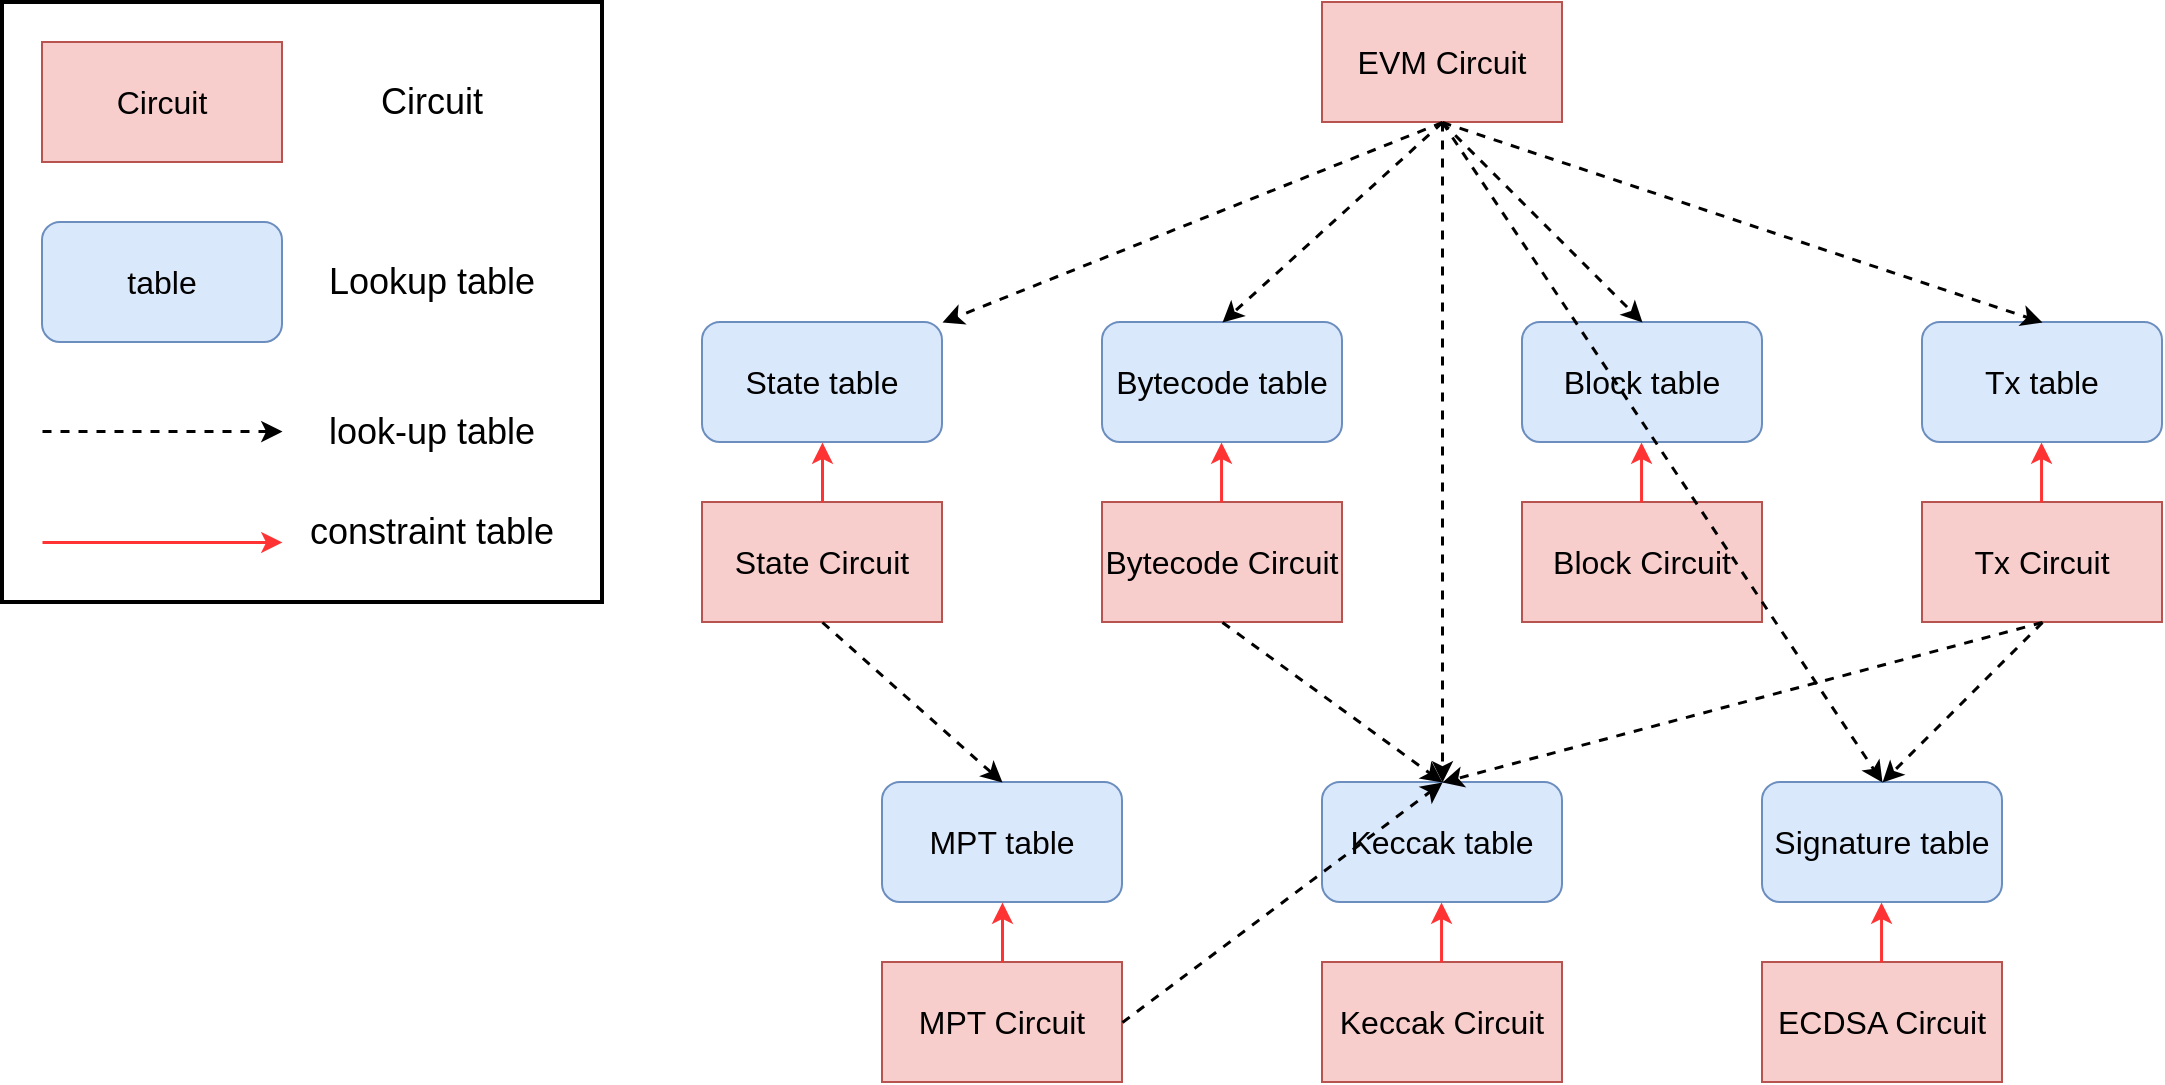 <mxfile version="20.0.1" type="github">
  <diagram id="bQs8dvu6adfqrPa5oPls" name="Page-1">
    <mxGraphModel dx="1820" dy="628" grid="1" gridSize="10" guides="1" tooltips="1" connect="1" arrows="1" fold="1" page="1" pageScale="1" pageWidth="850" pageHeight="1100" math="0" shadow="0">
      <root>
        <mxCell id="0" />
        <mxCell id="1" parent="0" />
        <mxCell id="A2KmB-mFcKWk-m9wnVrU-2" value="&lt;font style=&quot;font-size: 16px;&quot;&gt;State table&lt;/font&gt;" style="rounded=1;whiteSpace=wrap;html=1;fillColor=#dae8fc;strokeColor=#6c8ebf;" vertex="1" parent="1">
          <mxGeometry x="50" y="250" width="120" height="60" as="geometry" />
        </mxCell>
        <mxCell id="A2KmB-mFcKWk-m9wnVrU-3" value="&lt;font style=&quot;font-size: 16px;&quot;&gt;Bytecode table&lt;/font&gt;" style="rounded=1;whiteSpace=wrap;html=1;fillColor=#dae8fc;strokeColor=#6c8ebf;" vertex="1" parent="1">
          <mxGeometry x="250" y="250" width="120" height="60" as="geometry" />
        </mxCell>
        <mxCell id="A2KmB-mFcKWk-m9wnVrU-4" value="&lt;font style=&quot;font-size: 16px;&quot;&gt;Block table&lt;br&gt;&lt;/font&gt;" style="rounded=1;whiteSpace=wrap;html=1;fillColor=#dae8fc;strokeColor=#6c8ebf;" vertex="1" parent="1">
          <mxGeometry x="460" y="250" width="120" height="60" as="geometry" />
        </mxCell>
        <mxCell id="A2KmB-mFcKWk-m9wnVrU-5" value="&lt;font style=&quot;font-size: 16px;&quot;&gt;Tx table&lt;/font&gt;" style="rounded=1;whiteSpace=wrap;html=1;fillColor=#dae8fc;strokeColor=#6c8ebf;" vertex="1" parent="1">
          <mxGeometry x="660" y="250" width="120" height="60" as="geometry" />
        </mxCell>
        <mxCell id="A2KmB-mFcKWk-m9wnVrU-6" value="&lt;font style=&quot;font-size: 16px;&quot;&gt;Signature table&lt;/font&gt;" style="rounded=1;whiteSpace=wrap;html=1;fillColor=#dae8fc;strokeColor=#6c8ebf;" vertex="1" parent="1">
          <mxGeometry x="580" y="480" width="120" height="60" as="geometry" />
        </mxCell>
        <mxCell id="A2KmB-mFcKWk-m9wnVrU-7" value="&lt;font style=&quot;font-size: 16px;&quot;&gt;Keccak table&lt;/font&gt;" style="rounded=1;whiteSpace=wrap;html=1;fillColor=#dae8fc;strokeColor=#6c8ebf;" vertex="1" parent="1">
          <mxGeometry x="360" y="480" width="120" height="60" as="geometry" />
        </mxCell>
        <mxCell id="A2KmB-mFcKWk-m9wnVrU-8" value="&lt;font style=&quot;font-size: 16px;&quot;&gt;MPT table&lt;/font&gt;" style="rounded=1;whiteSpace=wrap;html=1;fillColor=#dae8fc;strokeColor=#6c8ebf;" vertex="1" parent="1">
          <mxGeometry x="140" y="480" width="120" height="60" as="geometry" />
        </mxCell>
        <mxCell id="A2KmB-mFcKWk-m9wnVrU-9" value="&lt;span style=&quot;&quot;&gt;EVM Circuit&lt;/span&gt;" style="rounded=0;whiteSpace=wrap;html=1;fontSize=16;fillColor=#f8cecc;strokeColor=#b85450;" vertex="1" parent="1">
          <mxGeometry x="360" y="90" width="120" height="60" as="geometry" />
        </mxCell>
        <mxCell id="A2KmB-mFcKWk-m9wnVrU-10" value="&lt;span style=&quot;&quot;&gt;State Circuit&lt;/span&gt;" style="rounded=0;whiteSpace=wrap;html=1;fontSize=16;fillColor=#f8cecc;strokeColor=#b85450;" vertex="1" parent="1">
          <mxGeometry x="50" y="340" width="120" height="60" as="geometry" />
        </mxCell>
        <mxCell id="A2KmB-mFcKWk-m9wnVrU-11" value="&lt;span style=&quot;&quot;&gt;Bytecode Circuit&lt;/span&gt;" style="rounded=0;whiteSpace=wrap;html=1;fontSize=16;fillColor=#f8cecc;strokeColor=#b85450;" vertex="1" parent="1">
          <mxGeometry x="250" y="340" width="120" height="60" as="geometry" />
        </mxCell>
        <mxCell id="A2KmB-mFcKWk-m9wnVrU-12" value="&lt;span style=&quot;&quot;&gt;Block Circuit&lt;/span&gt;" style="rounded=0;whiteSpace=wrap;html=1;fontSize=16;fillColor=#f8cecc;strokeColor=#b85450;" vertex="1" parent="1">
          <mxGeometry x="460" y="340" width="120" height="60" as="geometry" />
        </mxCell>
        <mxCell id="A2KmB-mFcKWk-m9wnVrU-13" value="&lt;span style=&quot;&quot;&gt;Tx Circuit&lt;/span&gt;" style="rounded=0;whiteSpace=wrap;html=1;fontSize=16;fillColor=#f8cecc;strokeColor=#b85450;" vertex="1" parent="1">
          <mxGeometry x="660" y="340" width="120" height="60" as="geometry" />
        </mxCell>
        <mxCell id="A2KmB-mFcKWk-m9wnVrU-14" value="&lt;span style=&quot;&quot;&gt;ECDSA Circuit&lt;/span&gt;" style="rounded=0;whiteSpace=wrap;html=1;fontSize=16;fillColor=#f8cecc;strokeColor=#b85450;" vertex="1" parent="1">
          <mxGeometry x="580" y="570" width="120" height="60" as="geometry" />
        </mxCell>
        <mxCell id="A2KmB-mFcKWk-m9wnVrU-15" value="&lt;span style=&quot;&quot;&gt;Keccak Circuit&lt;/span&gt;" style="rounded=0;whiteSpace=wrap;html=1;fontSize=16;fillColor=#f8cecc;strokeColor=#b85450;" vertex="1" parent="1">
          <mxGeometry x="360" y="570" width="120" height="60" as="geometry" />
        </mxCell>
        <mxCell id="A2KmB-mFcKWk-m9wnVrU-16" value="&lt;span style=&quot;&quot;&gt;MPT Circuit&lt;/span&gt;" style="rounded=0;whiteSpace=wrap;html=1;fontSize=16;fillColor=#f8cecc;strokeColor=#b85450;" vertex="1" parent="1">
          <mxGeometry x="140" y="570" width="120" height="60" as="geometry" />
        </mxCell>
        <mxCell id="A2KmB-mFcKWk-m9wnVrU-17" value="" style="endArrow=classic;html=1;rounded=0;fontSize=16;exitX=0.5;exitY=1;exitDx=0;exitDy=0;entryX=1;entryY=0;entryDx=0;entryDy=0;dashed=1;strokeWidth=1.5;" edge="1" parent="1" source="A2KmB-mFcKWk-m9wnVrU-9" target="A2KmB-mFcKWk-m9wnVrU-2">
          <mxGeometry width="50" height="50" relative="1" as="geometry">
            <mxPoint x="400" y="380" as="sourcePoint" />
            <mxPoint x="450" y="330" as="targetPoint" />
          </mxGeometry>
        </mxCell>
        <mxCell id="A2KmB-mFcKWk-m9wnVrU-19" value="" style="endArrow=classic;html=1;rounded=0;fontSize=16;exitX=0.5;exitY=1;exitDx=0;exitDy=0;entryX=0.5;entryY=0;entryDx=0;entryDy=0;dashed=1;strokeWidth=1.5;" edge="1" parent="1" source="A2KmB-mFcKWk-m9wnVrU-9" target="A2KmB-mFcKWk-m9wnVrU-3">
          <mxGeometry width="50" height="50" relative="1" as="geometry">
            <mxPoint x="430" y="160" as="sourcePoint" />
            <mxPoint x="180" y="260" as="targetPoint" />
          </mxGeometry>
        </mxCell>
        <mxCell id="A2KmB-mFcKWk-m9wnVrU-20" value="" style="endArrow=classic;html=1;rounded=0;fontSize=16;exitX=0.5;exitY=1;exitDx=0;exitDy=0;entryX=0.5;entryY=0;entryDx=0;entryDy=0;dashed=1;strokeWidth=1.5;" edge="1" parent="1" source="A2KmB-mFcKWk-m9wnVrU-9" target="A2KmB-mFcKWk-m9wnVrU-4">
          <mxGeometry width="50" height="50" relative="1" as="geometry">
            <mxPoint x="440" y="170" as="sourcePoint" />
            <mxPoint x="190" y="270" as="targetPoint" />
          </mxGeometry>
        </mxCell>
        <mxCell id="A2KmB-mFcKWk-m9wnVrU-21" value="" style="endArrow=classic;html=1;rounded=0;fontSize=16;entryX=0.5;entryY=0;entryDx=0;entryDy=0;dashed=1;strokeWidth=1.5;exitX=0.5;exitY=1;exitDx=0;exitDy=0;" edge="1" parent="1" source="A2KmB-mFcKWk-m9wnVrU-9" target="A2KmB-mFcKWk-m9wnVrU-5">
          <mxGeometry width="50" height="50" relative="1" as="geometry">
            <mxPoint x="420" y="160" as="sourcePoint" />
            <mxPoint x="200" y="280" as="targetPoint" />
          </mxGeometry>
        </mxCell>
        <mxCell id="A2KmB-mFcKWk-m9wnVrU-23" value="" style="endArrow=classic;html=1;rounded=0;fontSize=16;exitX=0.5;exitY=1;exitDx=0;exitDy=0;entryX=0.5;entryY=0;entryDx=0;entryDy=0;dashed=1;strokeWidth=1.5;" edge="1" parent="1" source="A2KmB-mFcKWk-m9wnVrU-9" target="A2KmB-mFcKWk-m9wnVrU-6">
          <mxGeometry width="50" height="50" relative="1" as="geometry">
            <mxPoint x="430" y="160" as="sourcePoint" />
            <mxPoint x="320" y="260" as="targetPoint" />
          </mxGeometry>
        </mxCell>
        <mxCell id="A2KmB-mFcKWk-m9wnVrU-24" value="" style="endArrow=classic;html=1;rounded=0;fontSize=16;entryX=0.5;entryY=0;entryDx=0;entryDy=0;dashed=1;strokeWidth=1.5;" edge="1" parent="1" target="A2KmB-mFcKWk-m9wnVrU-7">
          <mxGeometry width="50" height="50" relative="1" as="geometry">
            <mxPoint x="420" y="150" as="sourcePoint" />
            <mxPoint x="330" y="270" as="targetPoint" />
          </mxGeometry>
        </mxCell>
        <mxCell id="A2KmB-mFcKWk-m9wnVrU-29" value="" style="endArrow=classic;html=1;rounded=0;fontSize=16;exitX=0.5;exitY=1;exitDx=0;exitDy=0;entryX=0.5;entryY=0;entryDx=0;entryDy=0;dashed=1;strokeWidth=1.5;" edge="1" parent="1" source="A2KmB-mFcKWk-m9wnVrU-10" target="A2KmB-mFcKWk-m9wnVrU-8">
          <mxGeometry width="50" height="50" relative="1" as="geometry">
            <mxPoint x="170" y="410" as="sourcePoint" />
            <mxPoint x="270" y="510" as="targetPoint" />
          </mxGeometry>
        </mxCell>
        <mxCell id="A2KmB-mFcKWk-m9wnVrU-30" value="" style="endArrow=classic;html=1;rounded=0;fontSize=16;exitX=0.5;exitY=1;exitDx=0;exitDy=0;entryX=0.5;entryY=0;entryDx=0;entryDy=0;dashed=1;strokeWidth=1.5;" edge="1" parent="1" source="A2KmB-mFcKWk-m9wnVrU-11" target="A2KmB-mFcKWk-m9wnVrU-7">
          <mxGeometry width="50" height="50" relative="1" as="geometry">
            <mxPoint x="440" y="320" as="sourcePoint" />
            <mxPoint x="540" y="420" as="targetPoint" />
          </mxGeometry>
        </mxCell>
        <mxCell id="A2KmB-mFcKWk-m9wnVrU-31" value="" style="endArrow=classic;html=1;rounded=0;fontSize=16;exitX=0.5;exitY=1;exitDx=0;exitDy=0;entryX=0.5;entryY=0;entryDx=0;entryDy=0;dashed=1;strokeWidth=1.5;" edge="1" parent="1" source="A2KmB-mFcKWk-m9wnVrU-13" target="A2KmB-mFcKWk-m9wnVrU-7">
          <mxGeometry width="50" height="50" relative="1" as="geometry">
            <mxPoint x="695" y="410" as="sourcePoint" />
            <mxPoint x="585" y="510" as="targetPoint" />
          </mxGeometry>
        </mxCell>
        <mxCell id="A2KmB-mFcKWk-m9wnVrU-32" value="" style="endArrow=classic;html=1;rounded=0;fontSize=16;exitX=0.5;exitY=1;exitDx=0;exitDy=0;entryX=0.5;entryY=0;entryDx=0;entryDy=0;dashed=1;strokeWidth=1.5;" edge="1" parent="1" source="A2KmB-mFcKWk-m9wnVrU-13" target="A2KmB-mFcKWk-m9wnVrU-6">
          <mxGeometry width="50" height="50" relative="1" as="geometry">
            <mxPoint x="730" y="390" as="sourcePoint" />
            <mxPoint x="620" y="490" as="targetPoint" />
          </mxGeometry>
        </mxCell>
        <mxCell id="A2KmB-mFcKWk-m9wnVrU-33" value="" style="endArrow=classic;html=1;rounded=0;fontSize=16;exitX=1;exitY=0.5;exitDx=0;exitDy=0;entryX=0.5;entryY=0;entryDx=0;entryDy=0;dashed=1;strokeWidth=1.5;" edge="1" parent="1" source="A2KmB-mFcKWk-m9wnVrU-16" target="A2KmB-mFcKWk-m9wnVrU-7">
          <mxGeometry width="50" height="50" relative="1" as="geometry">
            <mxPoint x="270" y="530" as="sourcePoint" />
            <mxPoint x="360" y="610" as="targetPoint" />
          </mxGeometry>
        </mxCell>
        <mxCell id="A2KmB-mFcKWk-m9wnVrU-37" value="" style="endArrow=classic;html=1;rounded=0;fontSize=16;strokeWidth=1.5;exitX=0.5;exitY=0;exitDx=0;exitDy=0;entryX=0.5;entryY=1;entryDx=0;entryDy=0;strokeColor=#FF3333;" edge="1" parent="1" source="A2KmB-mFcKWk-m9wnVrU-10" target="A2KmB-mFcKWk-m9wnVrU-2">
          <mxGeometry width="50" height="50" relative="1" as="geometry">
            <mxPoint x="150" y="320" as="sourcePoint" />
            <mxPoint x="200" y="270" as="targetPoint" />
          </mxGeometry>
        </mxCell>
        <mxCell id="A2KmB-mFcKWk-m9wnVrU-38" value="" style="endArrow=classic;html=1;rounded=0;fontSize=16;strokeWidth=1.5;exitX=0.5;exitY=0;exitDx=0;exitDy=0;entryX=0.5;entryY=1;entryDx=0;entryDy=0;strokeColor=#FF3333;" edge="1" parent="1">
          <mxGeometry width="50" height="50" relative="1" as="geometry">
            <mxPoint x="309.52" y="340" as="sourcePoint" />
            <mxPoint x="309.52" y="310" as="targetPoint" />
          </mxGeometry>
        </mxCell>
        <mxCell id="A2KmB-mFcKWk-m9wnVrU-39" value="" style="endArrow=classic;html=1;rounded=0;fontSize=16;strokeWidth=1.5;exitX=0.5;exitY=0;exitDx=0;exitDy=0;entryX=0.5;entryY=1;entryDx=0;entryDy=0;strokeColor=#FF3333;" edge="1" parent="1" source="A2KmB-mFcKWk-m9wnVrU-16" target="A2KmB-mFcKWk-m9wnVrU-8">
          <mxGeometry width="50" height="50" relative="1" as="geometry">
            <mxPoint x="199.52" y="565" as="sourcePoint" />
            <mxPoint x="270" y="540" as="targetPoint" />
          </mxGeometry>
        </mxCell>
        <mxCell id="A2KmB-mFcKWk-m9wnVrU-40" value="" style="endArrow=classic;html=1;rounded=0;fontSize=16;strokeWidth=1.5;exitX=0.5;exitY=0;exitDx=0;exitDy=0;entryX=0.5;entryY=1;entryDx=0;entryDy=0;strokeColor=#FF3333;" edge="1" parent="1">
          <mxGeometry width="50" height="50" relative="1" as="geometry">
            <mxPoint x="719.52" y="340" as="sourcePoint" />
            <mxPoint x="719.52" y="310" as="targetPoint" />
          </mxGeometry>
        </mxCell>
        <mxCell id="A2KmB-mFcKWk-m9wnVrU-41" value="" style="endArrow=classic;html=1;rounded=0;fontSize=16;strokeWidth=1.5;exitX=0.5;exitY=0;exitDx=0;exitDy=0;entryX=0.5;entryY=1;entryDx=0;entryDy=0;strokeColor=#FF3333;" edge="1" parent="1">
          <mxGeometry width="50" height="50" relative="1" as="geometry">
            <mxPoint x="519.52" y="340" as="sourcePoint" />
            <mxPoint x="519.52" y="310" as="targetPoint" />
          </mxGeometry>
        </mxCell>
        <mxCell id="A2KmB-mFcKWk-m9wnVrU-44" value="" style="endArrow=classic;html=1;rounded=0;fontSize=16;strokeWidth=1.5;exitX=0.5;exitY=0;exitDx=0;exitDy=0;entryX=0.5;entryY=1;entryDx=0;entryDy=0;strokeColor=#FF3333;" edge="1" parent="1">
          <mxGeometry width="50" height="50" relative="1" as="geometry">
            <mxPoint x="419.52" y="570" as="sourcePoint" />
            <mxPoint x="419.52" y="540" as="targetPoint" />
          </mxGeometry>
        </mxCell>
        <mxCell id="A2KmB-mFcKWk-m9wnVrU-45" value="" style="endArrow=classic;html=1;rounded=0;fontSize=16;strokeWidth=1.5;exitX=0.5;exitY=0;exitDx=0;exitDy=0;entryX=0.5;entryY=1;entryDx=0;entryDy=0;strokeColor=#FF3333;" edge="1" parent="1">
          <mxGeometry width="50" height="50" relative="1" as="geometry">
            <mxPoint x="639.52" y="570" as="sourcePoint" />
            <mxPoint x="639.52" y="540" as="targetPoint" />
          </mxGeometry>
        </mxCell>
        <mxCell id="A2KmB-mFcKWk-m9wnVrU-46" value="" style="whiteSpace=wrap;html=1;aspect=fixed;fontSize=16;fillColor=none;strokeColor=#000000;strokeWidth=2;" vertex="1" parent="1">
          <mxGeometry x="-300" y="90" width="300" height="300" as="geometry" />
        </mxCell>
        <mxCell id="A2KmB-mFcKWk-m9wnVrU-47" value="&lt;span style=&quot;&quot;&gt;Circuit&lt;/span&gt;" style="rounded=0;whiteSpace=wrap;html=1;fontSize=16;fillColor=#f8cecc;strokeColor=#b85450;" vertex="1" parent="1">
          <mxGeometry x="-280" y="110" width="120" height="60" as="geometry" />
        </mxCell>
        <mxCell id="A2KmB-mFcKWk-m9wnVrU-48" value="&lt;font style=&quot;font-size: 16px;&quot;&gt;table&lt;/font&gt;" style="rounded=1;whiteSpace=wrap;html=1;fillColor=#dae8fc;strokeColor=#6c8ebf;" vertex="1" parent="1">
          <mxGeometry x="-280" y="200" width="120" height="60" as="geometry" />
        </mxCell>
        <mxCell id="A2KmB-mFcKWk-m9wnVrU-49" value="" style="endArrow=classic;html=1;rounded=0;fontSize=16;strokeColor=#FF3333;strokeWidth=1.5;" edge="1" parent="1">
          <mxGeometry width="50" height="50" relative="1" as="geometry">
            <mxPoint x="-280" y="360" as="sourcePoint" />
            <mxPoint x="-160" y="360" as="targetPoint" />
          </mxGeometry>
        </mxCell>
        <mxCell id="A2KmB-mFcKWk-m9wnVrU-50" value="" style="endArrow=classic;html=1;rounded=0;fontSize=16;exitX=0.5;exitY=1;exitDx=0;exitDy=0;dashed=1;strokeWidth=1.5;" edge="1" parent="1">
          <mxGeometry width="50" height="50" relative="1" as="geometry">
            <mxPoint x="-280" y="304.52" as="sourcePoint" />
            <mxPoint x="-160" y="304.52" as="targetPoint" />
          </mxGeometry>
        </mxCell>
        <mxCell id="A2KmB-mFcKWk-m9wnVrU-53" value="&lt;font style=&quot;font-size: 18px;&quot;&gt;Circuit&lt;/font&gt;" style="text;html=1;strokeColor=none;fillColor=none;align=center;verticalAlign=middle;whiteSpace=wrap;rounded=0;fontSize=16;" vertex="1" parent="1">
          <mxGeometry x="-150" y="135" width="130" height="10" as="geometry" />
        </mxCell>
        <mxCell id="A2KmB-mFcKWk-m9wnVrU-55" value="&lt;font style=&quot;font-size: 18px;&quot;&gt;Lookup table&lt;/font&gt;" style="text;html=1;strokeColor=none;fillColor=none;align=center;verticalAlign=middle;whiteSpace=wrap;rounded=0;fontSize=16;" vertex="1" parent="1">
          <mxGeometry x="-150" y="225" width="130" height="10" as="geometry" />
        </mxCell>
        <mxCell id="A2KmB-mFcKWk-m9wnVrU-56" value="constraint table" style="text;html=1;strokeColor=none;fillColor=none;align=center;verticalAlign=middle;whiteSpace=wrap;rounded=0;fontSize=18;" vertex="1" parent="1">
          <mxGeometry x="-155" y="340" width="140" height="30" as="geometry" />
        </mxCell>
        <mxCell id="A2KmB-mFcKWk-m9wnVrU-57" value="look-up table" style="text;html=1;strokeColor=none;fillColor=none;align=center;verticalAlign=middle;whiteSpace=wrap;rounded=0;fontSize=18;" vertex="1" parent="1">
          <mxGeometry x="-155" y="290" width="140" height="30" as="geometry" />
        </mxCell>
      </root>
    </mxGraphModel>
  </diagram>
</mxfile>
